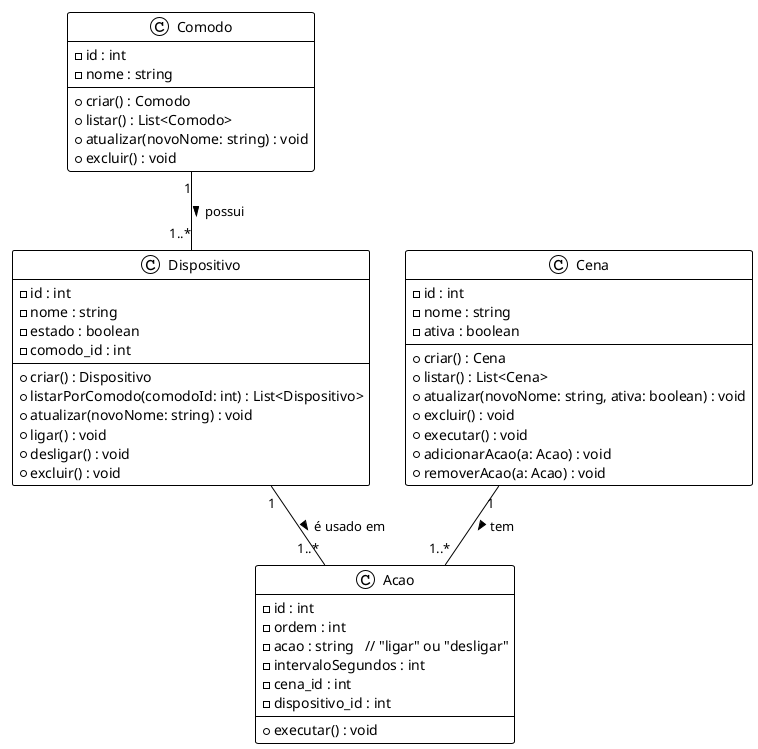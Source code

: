 @startuml - Diagrama de Classe
!theme plain

class Comodo {
  - id : int
  - nome : string
  --
  + criar() : Comodo
  + listar() : List<Comodo>
  + atualizar(novoNome: string) : void
  + excluir() : void
}

class Dispositivo {
  - id : int
  - nome : string
  - estado : boolean
  - comodo_id : int
  --
  + criar() : Dispositivo
  + listarPorComodo(comodoId: int) : List<Dispositivo>
  + atualizar(novoNome: string) : void
  + ligar() : void
  + desligar() : void
  + excluir() : void
}

class Cena {
  - id : int
  - nome : string
  - ativa : boolean
  --
  + criar() : Cena
  + listar() : List<Cena>
  + atualizar(novoNome: string, ativa: boolean) : void
  + excluir() : void
  + executar() : void
  + adicionarAcao(a: Acao) : void
  + removerAcao(a: Acao) : void
}

class Acao {
  - id : int
  - ordem : int
  - acao : string   // "ligar" ou "desligar"
  - intervaloSegundos : int
  - cena_id : int
  - dispositivo_id : int
  --
  + executar() : void
}

Comodo "1" -- "1..*" Dispositivo : possui >
Cena "1" -- "1..*" Acao : tem >
Dispositivo "1" -- "1..*" Acao : é usado em >
@enduml